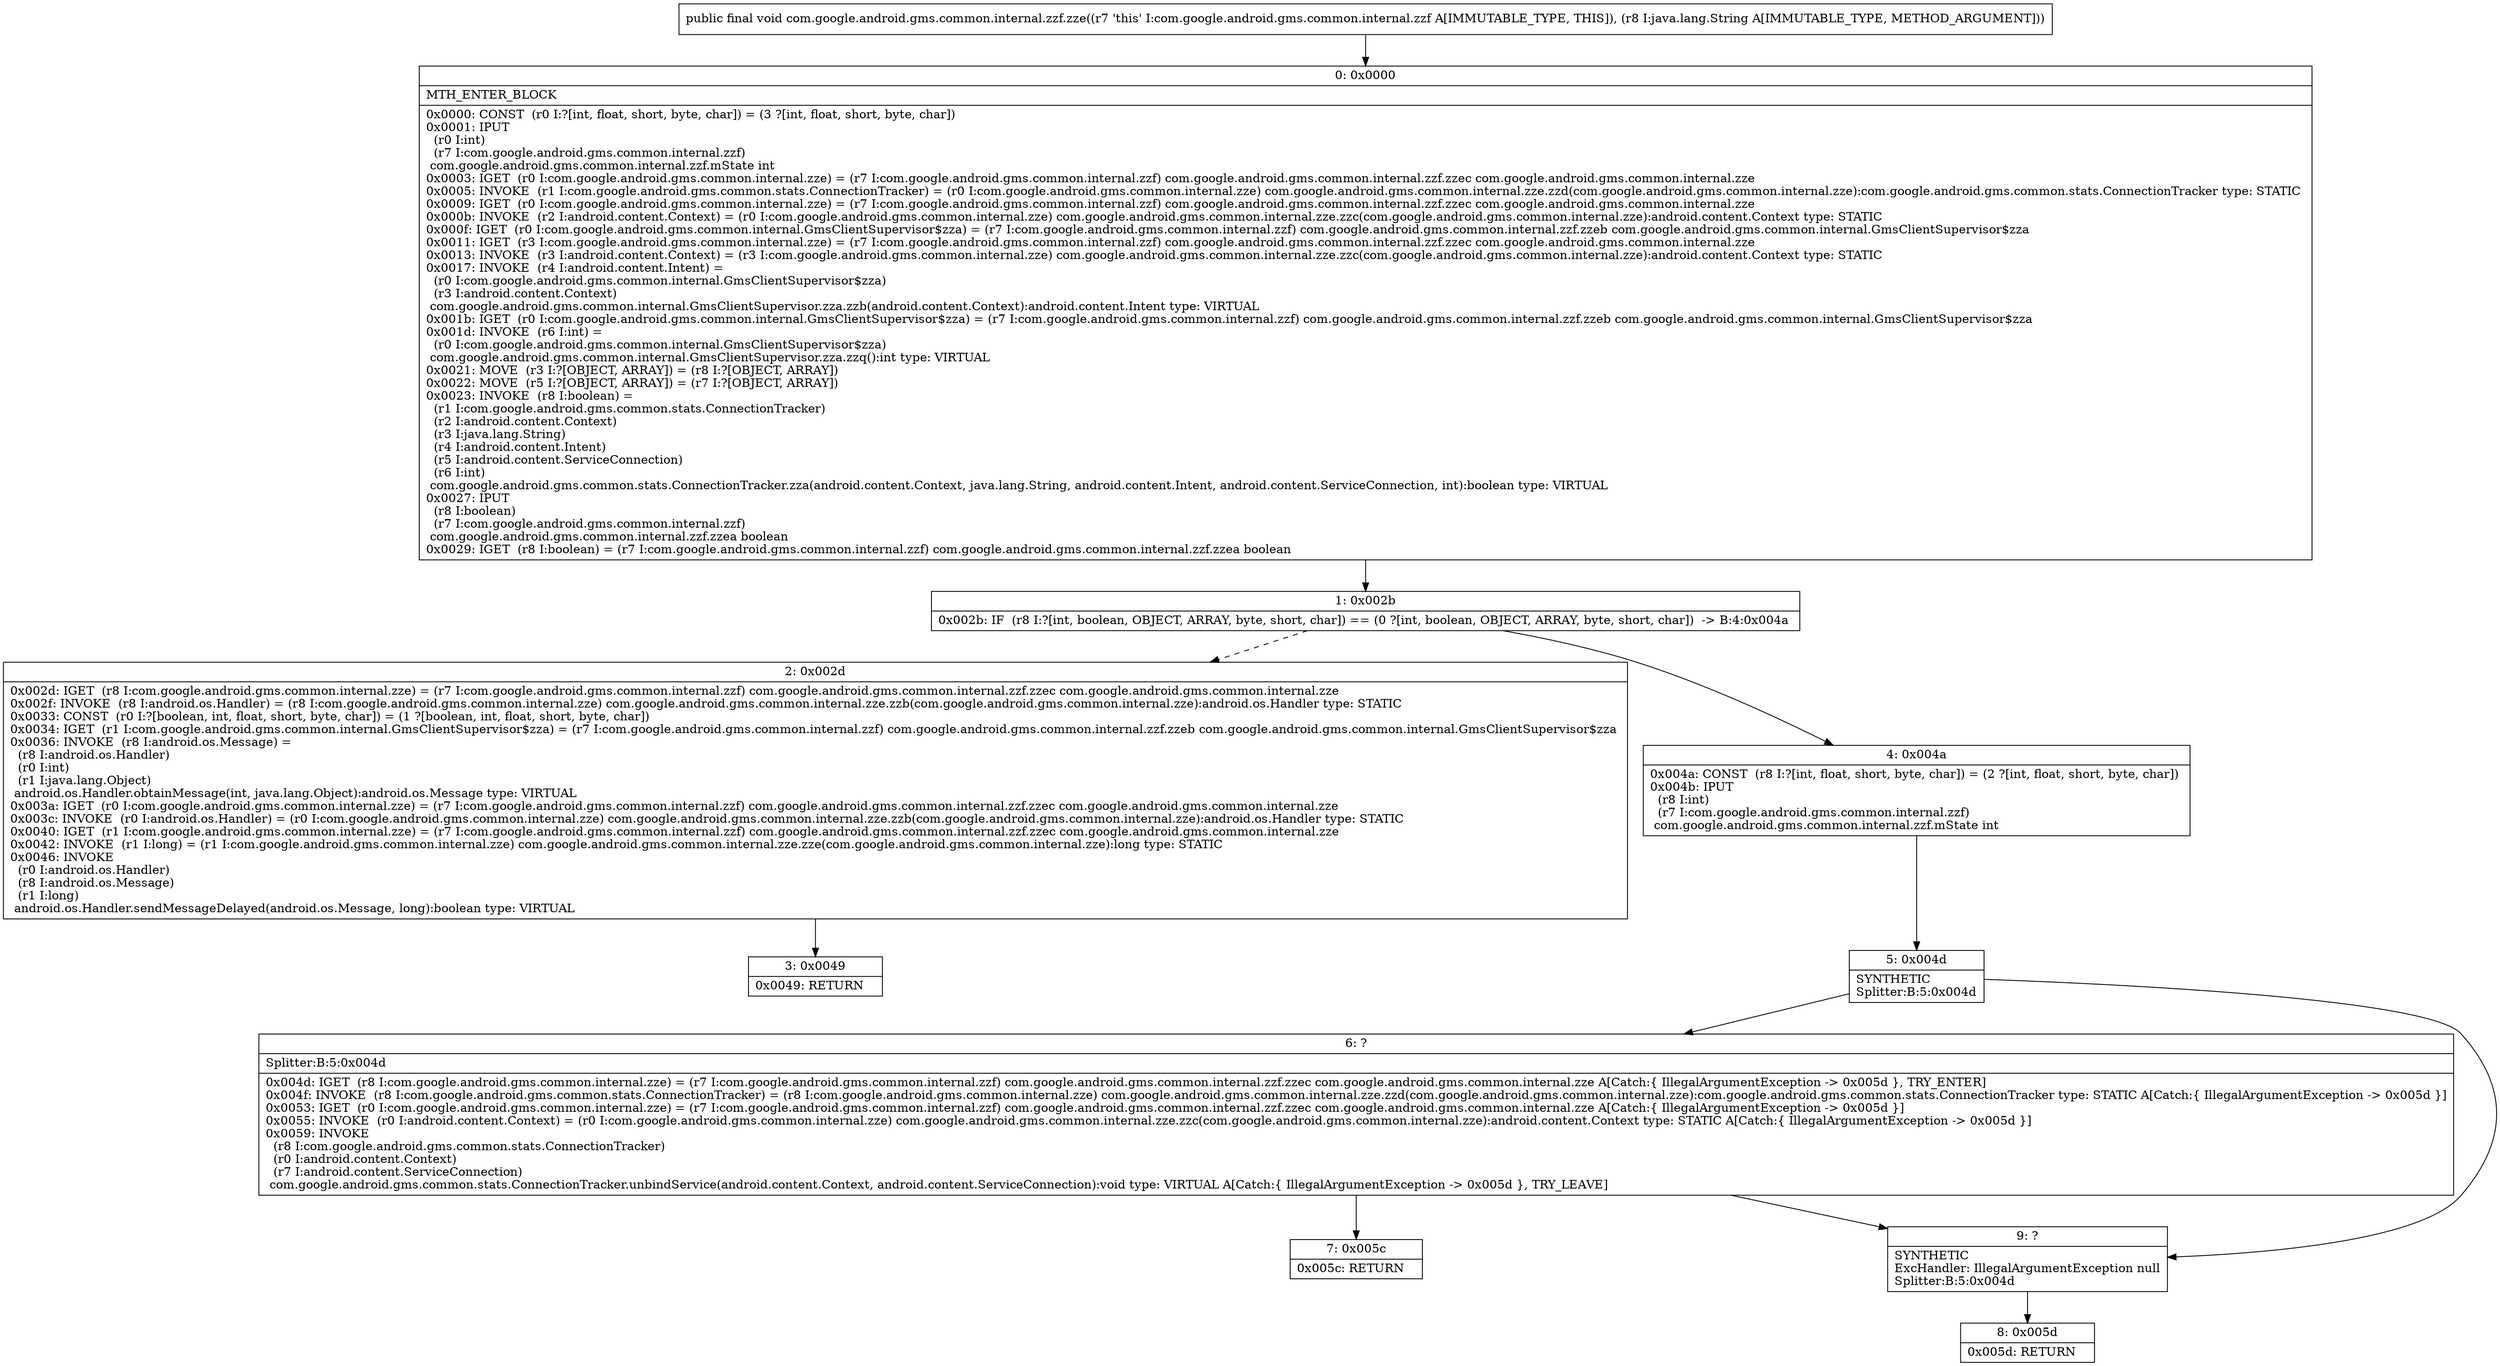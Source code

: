 digraph "CFG forcom.google.android.gms.common.internal.zzf.zze(Ljava\/lang\/String;)V" {
Node_0 [shape=record,label="{0\:\ 0x0000|MTH_ENTER_BLOCK\l|0x0000: CONST  (r0 I:?[int, float, short, byte, char]) = (3 ?[int, float, short, byte, char]) \l0x0001: IPUT  \l  (r0 I:int)\l  (r7 I:com.google.android.gms.common.internal.zzf)\l com.google.android.gms.common.internal.zzf.mState int \l0x0003: IGET  (r0 I:com.google.android.gms.common.internal.zze) = (r7 I:com.google.android.gms.common.internal.zzf) com.google.android.gms.common.internal.zzf.zzec com.google.android.gms.common.internal.zze \l0x0005: INVOKE  (r1 I:com.google.android.gms.common.stats.ConnectionTracker) = (r0 I:com.google.android.gms.common.internal.zze) com.google.android.gms.common.internal.zze.zzd(com.google.android.gms.common.internal.zze):com.google.android.gms.common.stats.ConnectionTracker type: STATIC \l0x0009: IGET  (r0 I:com.google.android.gms.common.internal.zze) = (r7 I:com.google.android.gms.common.internal.zzf) com.google.android.gms.common.internal.zzf.zzec com.google.android.gms.common.internal.zze \l0x000b: INVOKE  (r2 I:android.content.Context) = (r0 I:com.google.android.gms.common.internal.zze) com.google.android.gms.common.internal.zze.zzc(com.google.android.gms.common.internal.zze):android.content.Context type: STATIC \l0x000f: IGET  (r0 I:com.google.android.gms.common.internal.GmsClientSupervisor$zza) = (r7 I:com.google.android.gms.common.internal.zzf) com.google.android.gms.common.internal.zzf.zzeb com.google.android.gms.common.internal.GmsClientSupervisor$zza \l0x0011: IGET  (r3 I:com.google.android.gms.common.internal.zze) = (r7 I:com.google.android.gms.common.internal.zzf) com.google.android.gms.common.internal.zzf.zzec com.google.android.gms.common.internal.zze \l0x0013: INVOKE  (r3 I:android.content.Context) = (r3 I:com.google.android.gms.common.internal.zze) com.google.android.gms.common.internal.zze.zzc(com.google.android.gms.common.internal.zze):android.content.Context type: STATIC \l0x0017: INVOKE  (r4 I:android.content.Intent) = \l  (r0 I:com.google.android.gms.common.internal.GmsClientSupervisor$zza)\l  (r3 I:android.content.Context)\l com.google.android.gms.common.internal.GmsClientSupervisor.zza.zzb(android.content.Context):android.content.Intent type: VIRTUAL \l0x001b: IGET  (r0 I:com.google.android.gms.common.internal.GmsClientSupervisor$zza) = (r7 I:com.google.android.gms.common.internal.zzf) com.google.android.gms.common.internal.zzf.zzeb com.google.android.gms.common.internal.GmsClientSupervisor$zza \l0x001d: INVOKE  (r6 I:int) = \l  (r0 I:com.google.android.gms.common.internal.GmsClientSupervisor$zza)\l com.google.android.gms.common.internal.GmsClientSupervisor.zza.zzq():int type: VIRTUAL \l0x0021: MOVE  (r3 I:?[OBJECT, ARRAY]) = (r8 I:?[OBJECT, ARRAY]) \l0x0022: MOVE  (r5 I:?[OBJECT, ARRAY]) = (r7 I:?[OBJECT, ARRAY]) \l0x0023: INVOKE  (r8 I:boolean) = \l  (r1 I:com.google.android.gms.common.stats.ConnectionTracker)\l  (r2 I:android.content.Context)\l  (r3 I:java.lang.String)\l  (r4 I:android.content.Intent)\l  (r5 I:android.content.ServiceConnection)\l  (r6 I:int)\l com.google.android.gms.common.stats.ConnectionTracker.zza(android.content.Context, java.lang.String, android.content.Intent, android.content.ServiceConnection, int):boolean type: VIRTUAL \l0x0027: IPUT  \l  (r8 I:boolean)\l  (r7 I:com.google.android.gms.common.internal.zzf)\l com.google.android.gms.common.internal.zzf.zzea boolean \l0x0029: IGET  (r8 I:boolean) = (r7 I:com.google.android.gms.common.internal.zzf) com.google.android.gms.common.internal.zzf.zzea boolean \l}"];
Node_1 [shape=record,label="{1\:\ 0x002b|0x002b: IF  (r8 I:?[int, boolean, OBJECT, ARRAY, byte, short, char]) == (0 ?[int, boolean, OBJECT, ARRAY, byte, short, char])  \-\> B:4:0x004a \l}"];
Node_2 [shape=record,label="{2\:\ 0x002d|0x002d: IGET  (r8 I:com.google.android.gms.common.internal.zze) = (r7 I:com.google.android.gms.common.internal.zzf) com.google.android.gms.common.internal.zzf.zzec com.google.android.gms.common.internal.zze \l0x002f: INVOKE  (r8 I:android.os.Handler) = (r8 I:com.google.android.gms.common.internal.zze) com.google.android.gms.common.internal.zze.zzb(com.google.android.gms.common.internal.zze):android.os.Handler type: STATIC \l0x0033: CONST  (r0 I:?[boolean, int, float, short, byte, char]) = (1 ?[boolean, int, float, short, byte, char]) \l0x0034: IGET  (r1 I:com.google.android.gms.common.internal.GmsClientSupervisor$zza) = (r7 I:com.google.android.gms.common.internal.zzf) com.google.android.gms.common.internal.zzf.zzeb com.google.android.gms.common.internal.GmsClientSupervisor$zza \l0x0036: INVOKE  (r8 I:android.os.Message) = \l  (r8 I:android.os.Handler)\l  (r0 I:int)\l  (r1 I:java.lang.Object)\l android.os.Handler.obtainMessage(int, java.lang.Object):android.os.Message type: VIRTUAL \l0x003a: IGET  (r0 I:com.google.android.gms.common.internal.zze) = (r7 I:com.google.android.gms.common.internal.zzf) com.google.android.gms.common.internal.zzf.zzec com.google.android.gms.common.internal.zze \l0x003c: INVOKE  (r0 I:android.os.Handler) = (r0 I:com.google.android.gms.common.internal.zze) com.google.android.gms.common.internal.zze.zzb(com.google.android.gms.common.internal.zze):android.os.Handler type: STATIC \l0x0040: IGET  (r1 I:com.google.android.gms.common.internal.zze) = (r7 I:com.google.android.gms.common.internal.zzf) com.google.android.gms.common.internal.zzf.zzec com.google.android.gms.common.internal.zze \l0x0042: INVOKE  (r1 I:long) = (r1 I:com.google.android.gms.common.internal.zze) com.google.android.gms.common.internal.zze.zze(com.google.android.gms.common.internal.zze):long type: STATIC \l0x0046: INVOKE  \l  (r0 I:android.os.Handler)\l  (r8 I:android.os.Message)\l  (r1 I:long)\l android.os.Handler.sendMessageDelayed(android.os.Message, long):boolean type: VIRTUAL \l}"];
Node_3 [shape=record,label="{3\:\ 0x0049|0x0049: RETURN   \l}"];
Node_4 [shape=record,label="{4\:\ 0x004a|0x004a: CONST  (r8 I:?[int, float, short, byte, char]) = (2 ?[int, float, short, byte, char]) \l0x004b: IPUT  \l  (r8 I:int)\l  (r7 I:com.google.android.gms.common.internal.zzf)\l com.google.android.gms.common.internal.zzf.mState int \l}"];
Node_5 [shape=record,label="{5\:\ 0x004d|SYNTHETIC\lSplitter:B:5:0x004d\l}"];
Node_6 [shape=record,label="{6\:\ ?|Splitter:B:5:0x004d\l|0x004d: IGET  (r8 I:com.google.android.gms.common.internal.zze) = (r7 I:com.google.android.gms.common.internal.zzf) com.google.android.gms.common.internal.zzf.zzec com.google.android.gms.common.internal.zze A[Catch:\{ IllegalArgumentException \-\> 0x005d \}, TRY_ENTER]\l0x004f: INVOKE  (r8 I:com.google.android.gms.common.stats.ConnectionTracker) = (r8 I:com.google.android.gms.common.internal.zze) com.google.android.gms.common.internal.zze.zzd(com.google.android.gms.common.internal.zze):com.google.android.gms.common.stats.ConnectionTracker type: STATIC A[Catch:\{ IllegalArgumentException \-\> 0x005d \}]\l0x0053: IGET  (r0 I:com.google.android.gms.common.internal.zze) = (r7 I:com.google.android.gms.common.internal.zzf) com.google.android.gms.common.internal.zzf.zzec com.google.android.gms.common.internal.zze A[Catch:\{ IllegalArgumentException \-\> 0x005d \}]\l0x0055: INVOKE  (r0 I:android.content.Context) = (r0 I:com.google.android.gms.common.internal.zze) com.google.android.gms.common.internal.zze.zzc(com.google.android.gms.common.internal.zze):android.content.Context type: STATIC A[Catch:\{ IllegalArgumentException \-\> 0x005d \}]\l0x0059: INVOKE  \l  (r8 I:com.google.android.gms.common.stats.ConnectionTracker)\l  (r0 I:android.content.Context)\l  (r7 I:android.content.ServiceConnection)\l com.google.android.gms.common.stats.ConnectionTracker.unbindService(android.content.Context, android.content.ServiceConnection):void type: VIRTUAL A[Catch:\{ IllegalArgumentException \-\> 0x005d \}, TRY_LEAVE]\l}"];
Node_7 [shape=record,label="{7\:\ 0x005c|0x005c: RETURN   \l}"];
Node_8 [shape=record,label="{8\:\ 0x005d|0x005d: RETURN   \l}"];
Node_9 [shape=record,label="{9\:\ ?|SYNTHETIC\lExcHandler: IllegalArgumentException null\lSplitter:B:5:0x004d\l}"];
MethodNode[shape=record,label="{public final void com.google.android.gms.common.internal.zzf.zze((r7 'this' I:com.google.android.gms.common.internal.zzf A[IMMUTABLE_TYPE, THIS]), (r8 I:java.lang.String A[IMMUTABLE_TYPE, METHOD_ARGUMENT])) }"];
MethodNode -> Node_0;
Node_0 -> Node_1;
Node_1 -> Node_2[style=dashed];
Node_1 -> Node_4;
Node_2 -> Node_3;
Node_4 -> Node_5;
Node_5 -> Node_6;
Node_5 -> Node_9;
Node_6 -> Node_7;
Node_6 -> Node_9;
Node_9 -> Node_8;
}

